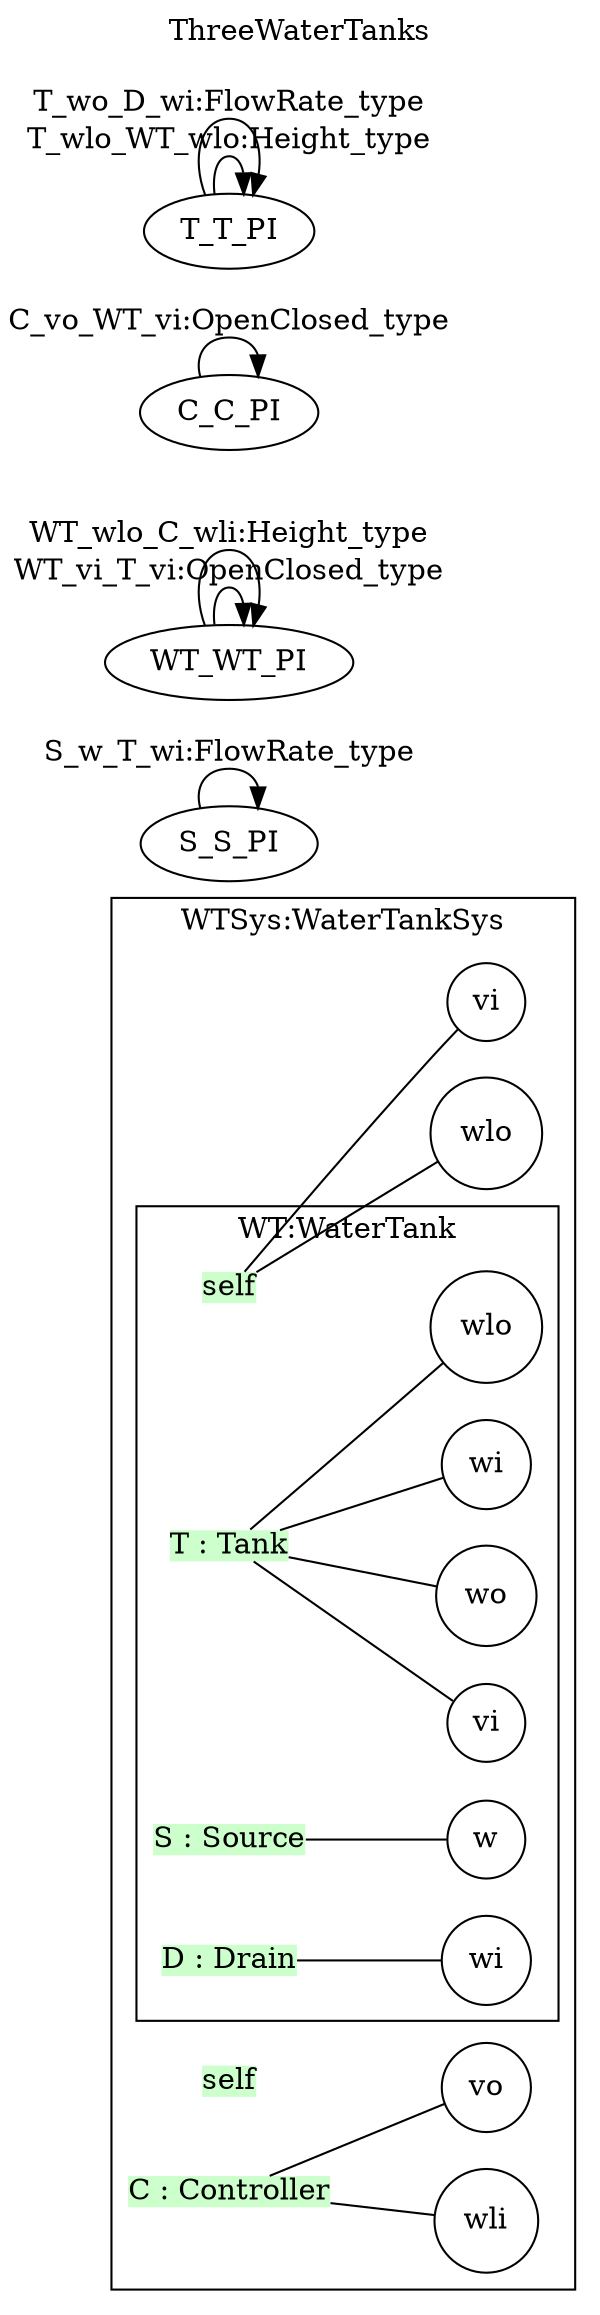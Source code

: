 digraph {
compound=true;
rankdir=LR;
label=ThreeWaterTanks;
labelloc=t;
subgraph WTSys_BlI_ {
cluster=true;label="WTSys:WaterTankSys";
WTSys_BlI[shape=plain,fillcolor="#CCFFCC",style = filled,label=self];
subgraph WT_BlI_ {
cluster=true;label="WT:WaterTank";
WT_BlI[shape=plain,fillcolor="#CCFFCC",style = filled,label=self];
T_BlI[shape=plain,fillcolor="#CCFFCC",style = filled,label="T : Tank"];
T_vi_PI[shape=circle,label="vi"];
T_BlI->T_vi_PI[dir=none];
T_wo_PI[shape=circle,label="wo"];
T_BlI->T_wo_PI[dir=none];
T_wi_PI[shape=circle,label="wi"];
T_BlI->T_wi_PI[dir=none];
T_wlo_PI[shape=circle,label="wlo"];
T_BlI->T_wlo_PI[dir=none];
S_BlI[shape=plain,fillcolor="#CCFFCC",style = filled,label="S : Source"];
S_w_PI[shape=circle,label="w"];
S_BlI->S_w_PI[dir=none];
D_BlI[shape=plain,fillcolor="#CCFFCC",style = filled,label="D : Drain"];
D_wi_PI[shape=circle,label="wi"];
D_BlI->D_wi_PI[dir=none];
}
WT_wlo_PI[shape=circle,label="wlo"];
WT_BlI->WT_wlo_PI[dir=none];
WT_vi_PI[shape=circle,label="vi"];
WT_BlI->WT_vi_PI[dir=none];
C_BlI[shape=plain,fillcolor="#CCFFCC",style = filled,label="C : Controller"];
C_wli_PI[shape=circle,label="wli"];
C_BlI->C_wli_PI[dir=none];
C_vo_PI[shape=circle,label="vo"];
C_BlI->C_vo_PI[dir=none];
}
S_S_PI->S_S_PI[label="S_w_T_wi:FlowRate_type"];
WT_WT_PI->WT_WT_PI[label="WT_vi_T_vi:OpenClosed_type"];
C_C_PI->C_C_PI[label="C_vo_WT_vi:OpenClosed_type"];
WT_WT_PI->WT_WT_PI[label="WT_wlo_C_wli:Height_type"];
T_T_PI->T_T_PI[label="T_wlo_WT_wlo:Height_type"];
T_T_PI->T_T_PI[label="T_wo_D_wi:FlowRate_type"];
}